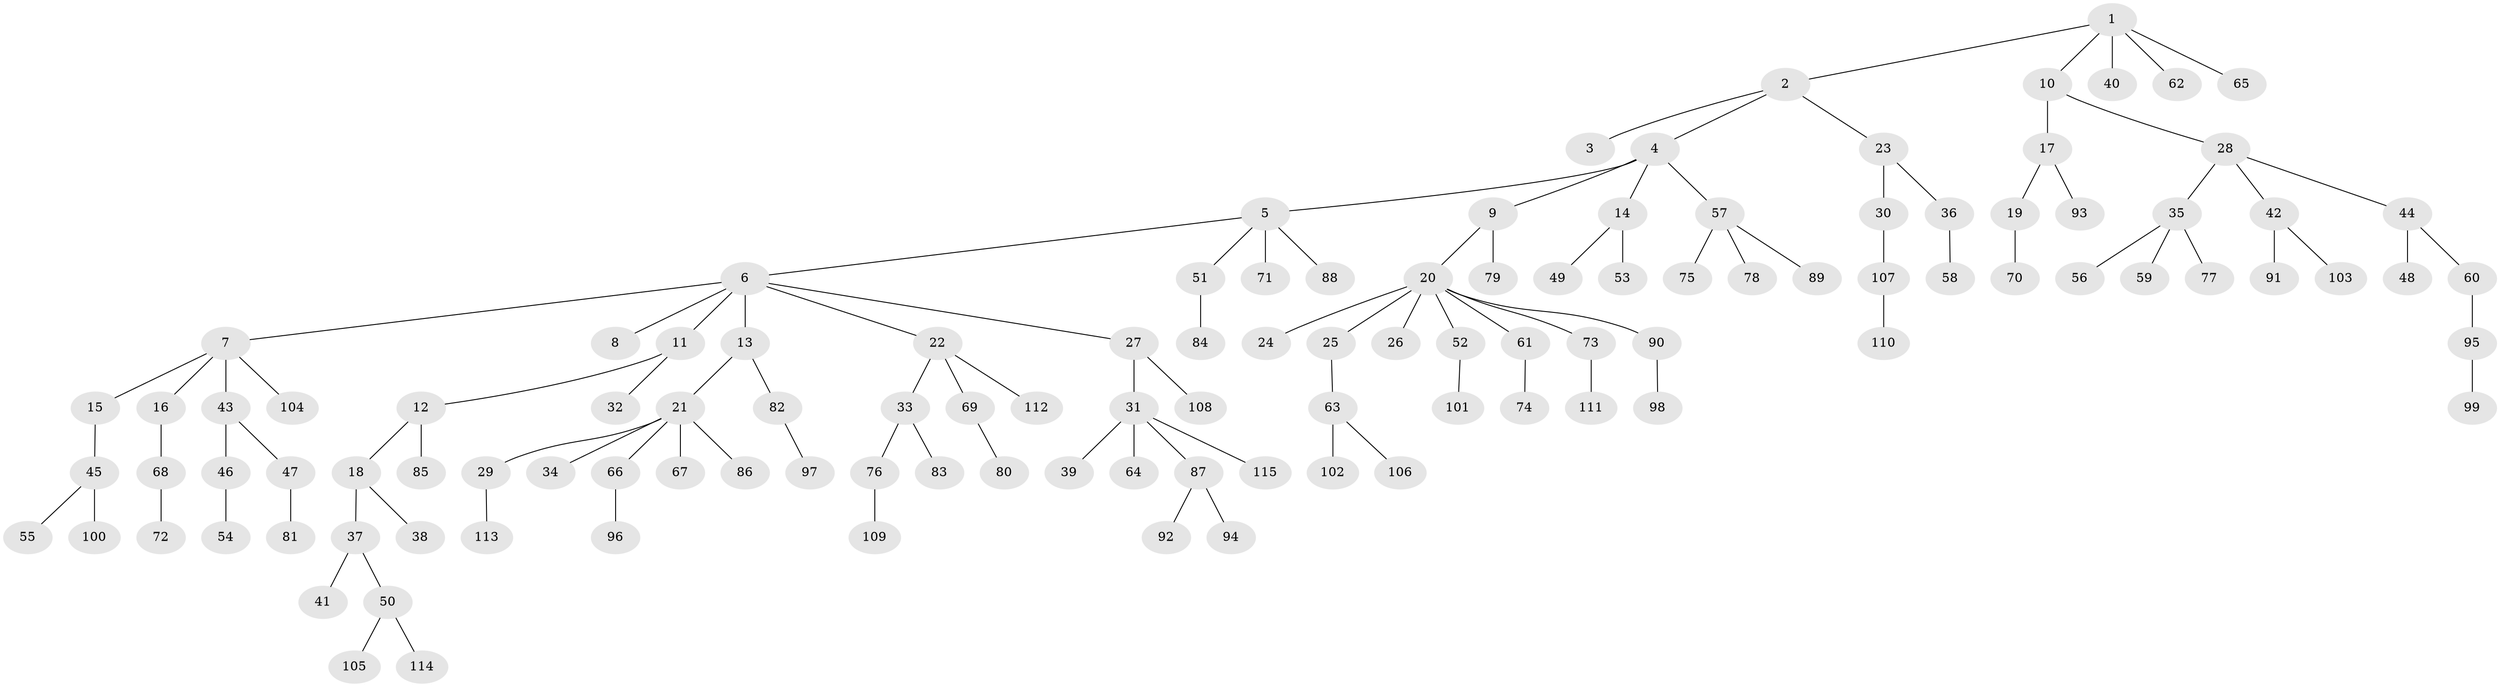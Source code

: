 // coarse degree distribution, {6: 0.024691358024691357, 3: 0.09876543209876543, 5: 0.037037037037037035, 10: 0.012345679012345678, 1: 0.6172839506172839, 2: 0.16049382716049382, 7: 0.012345679012345678, 8: 0.012345679012345678, 4: 0.024691358024691357}
// Generated by graph-tools (version 1.1) at 2025/42/03/06/25 10:42:04]
// undirected, 115 vertices, 114 edges
graph export_dot {
graph [start="1"]
  node [color=gray90,style=filled];
  1;
  2;
  3;
  4;
  5;
  6;
  7;
  8;
  9;
  10;
  11;
  12;
  13;
  14;
  15;
  16;
  17;
  18;
  19;
  20;
  21;
  22;
  23;
  24;
  25;
  26;
  27;
  28;
  29;
  30;
  31;
  32;
  33;
  34;
  35;
  36;
  37;
  38;
  39;
  40;
  41;
  42;
  43;
  44;
  45;
  46;
  47;
  48;
  49;
  50;
  51;
  52;
  53;
  54;
  55;
  56;
  57;
  58;
  59;
  60;
  61;
  62;
  63;
  64;
  65;
  66;
  67;
  68;
  69;
  70;
  71;
  72;
  73;
  74;
  75;
  76;
  77;
  78;
  79;
  80;
  81;
  82;
  83;
  84;
  85;
  86;
  87;
  88;
  89;
  90;
  91;
  92;
  93;
  94;
  95;
  96;
  97;
  98;
  99;
  100;
  101;
  102;
  103;
  104;
  105;
  106;
  107;
  108;
  109;
  110;
  111;
  112;
  113;
  114;
  115;
  1 -- 2;
  1 -- 10;
  1 -- 40;
  1 -- 62;
  1 -- 65;
  2 -- 3;
  2 -- 4;
  2 -- 23;
  4 -- 5;
  4 -- 9;
  4 -- 14;
  4 -- 57;
  5 -- 6;
  5 -- 51;
  5 -- 71;
  5 -- 88;
  6 -- 7;
  6 -- 8;
  6 -- 11;
  6 -- 13;
  6 -- 22;
  6 -- 27;
  7 -- 15;
  7 -- 16;
  7 -- 43;
  7 -- 104;
  9 -- 20;
  9 -- 79;
  10 -- 17;
  10 -- 28;
  11 -- 12;
  11 -- 32;
  12 -- 18;
  12 -- 85;
  13 -- 21;
  13 -- 82;
  14 -- 49;
  14 -- 53;
  15 -- 45;
  16 -- 68;
  17 -- 19;
  17 -- 93;
  18 -- 37;
  18 -- 38;
  19 -- 70;
  20 -- 24;
  20 -- 25;
  20 -- 26;
  20 -- 52;
  20 -- 61;
  20 -- 73;
  20 -- 90;
  21 -- 29;
  21 -- 34;
  21 -- 66;
  21 -- 67;
  21 -- 86;
  22 -- 33;
  22 -- 69;
  22 -- 112;
  23 -- 30;
  23 -- 36;
  25 -- 63;
  27 -- 31;
  27 -- 108;
  28 -- 35;
  28 -- 42;
  28 -- 44;
  29 -- 113;
  30 -- 107;
  31 -- 39;
  31 -- 64;
  31 -- 87;
  31 -- 115;
  33 -- 76;
  33 -- 83;
  35 -- 56;
  35 -- 59;
  35 -- 77;
  36 -- 58;
  37 -- 41;
  37 -- 50;
  42 -- 91;
  42 -- 103;
  43 -- 46;
  43 -- 47;
  44 -- 48;
  44 -- 60;
  45 -- 55;
  45 -- 100;
  46 -- 54;
  47 -- 81;
  50 -- 105;
  50 -- 114;
  51 -- 84;
  52 -- 101;
  57 -- 75;
  57 -- 78;
  57 -- 89;
  60 -- 95;
  61 -- 74;
  63 -- 102;
  63 -- 106;
  66 -- 96;
  68 -- 72;
  69 -- 80;
  73 -- 111;
  76 -- 109;
  82 -- 97;
  87 -- 92;
  87 -- 94;
  90 -- 98;
  95 -- 99;
  107 -- 110;
}
